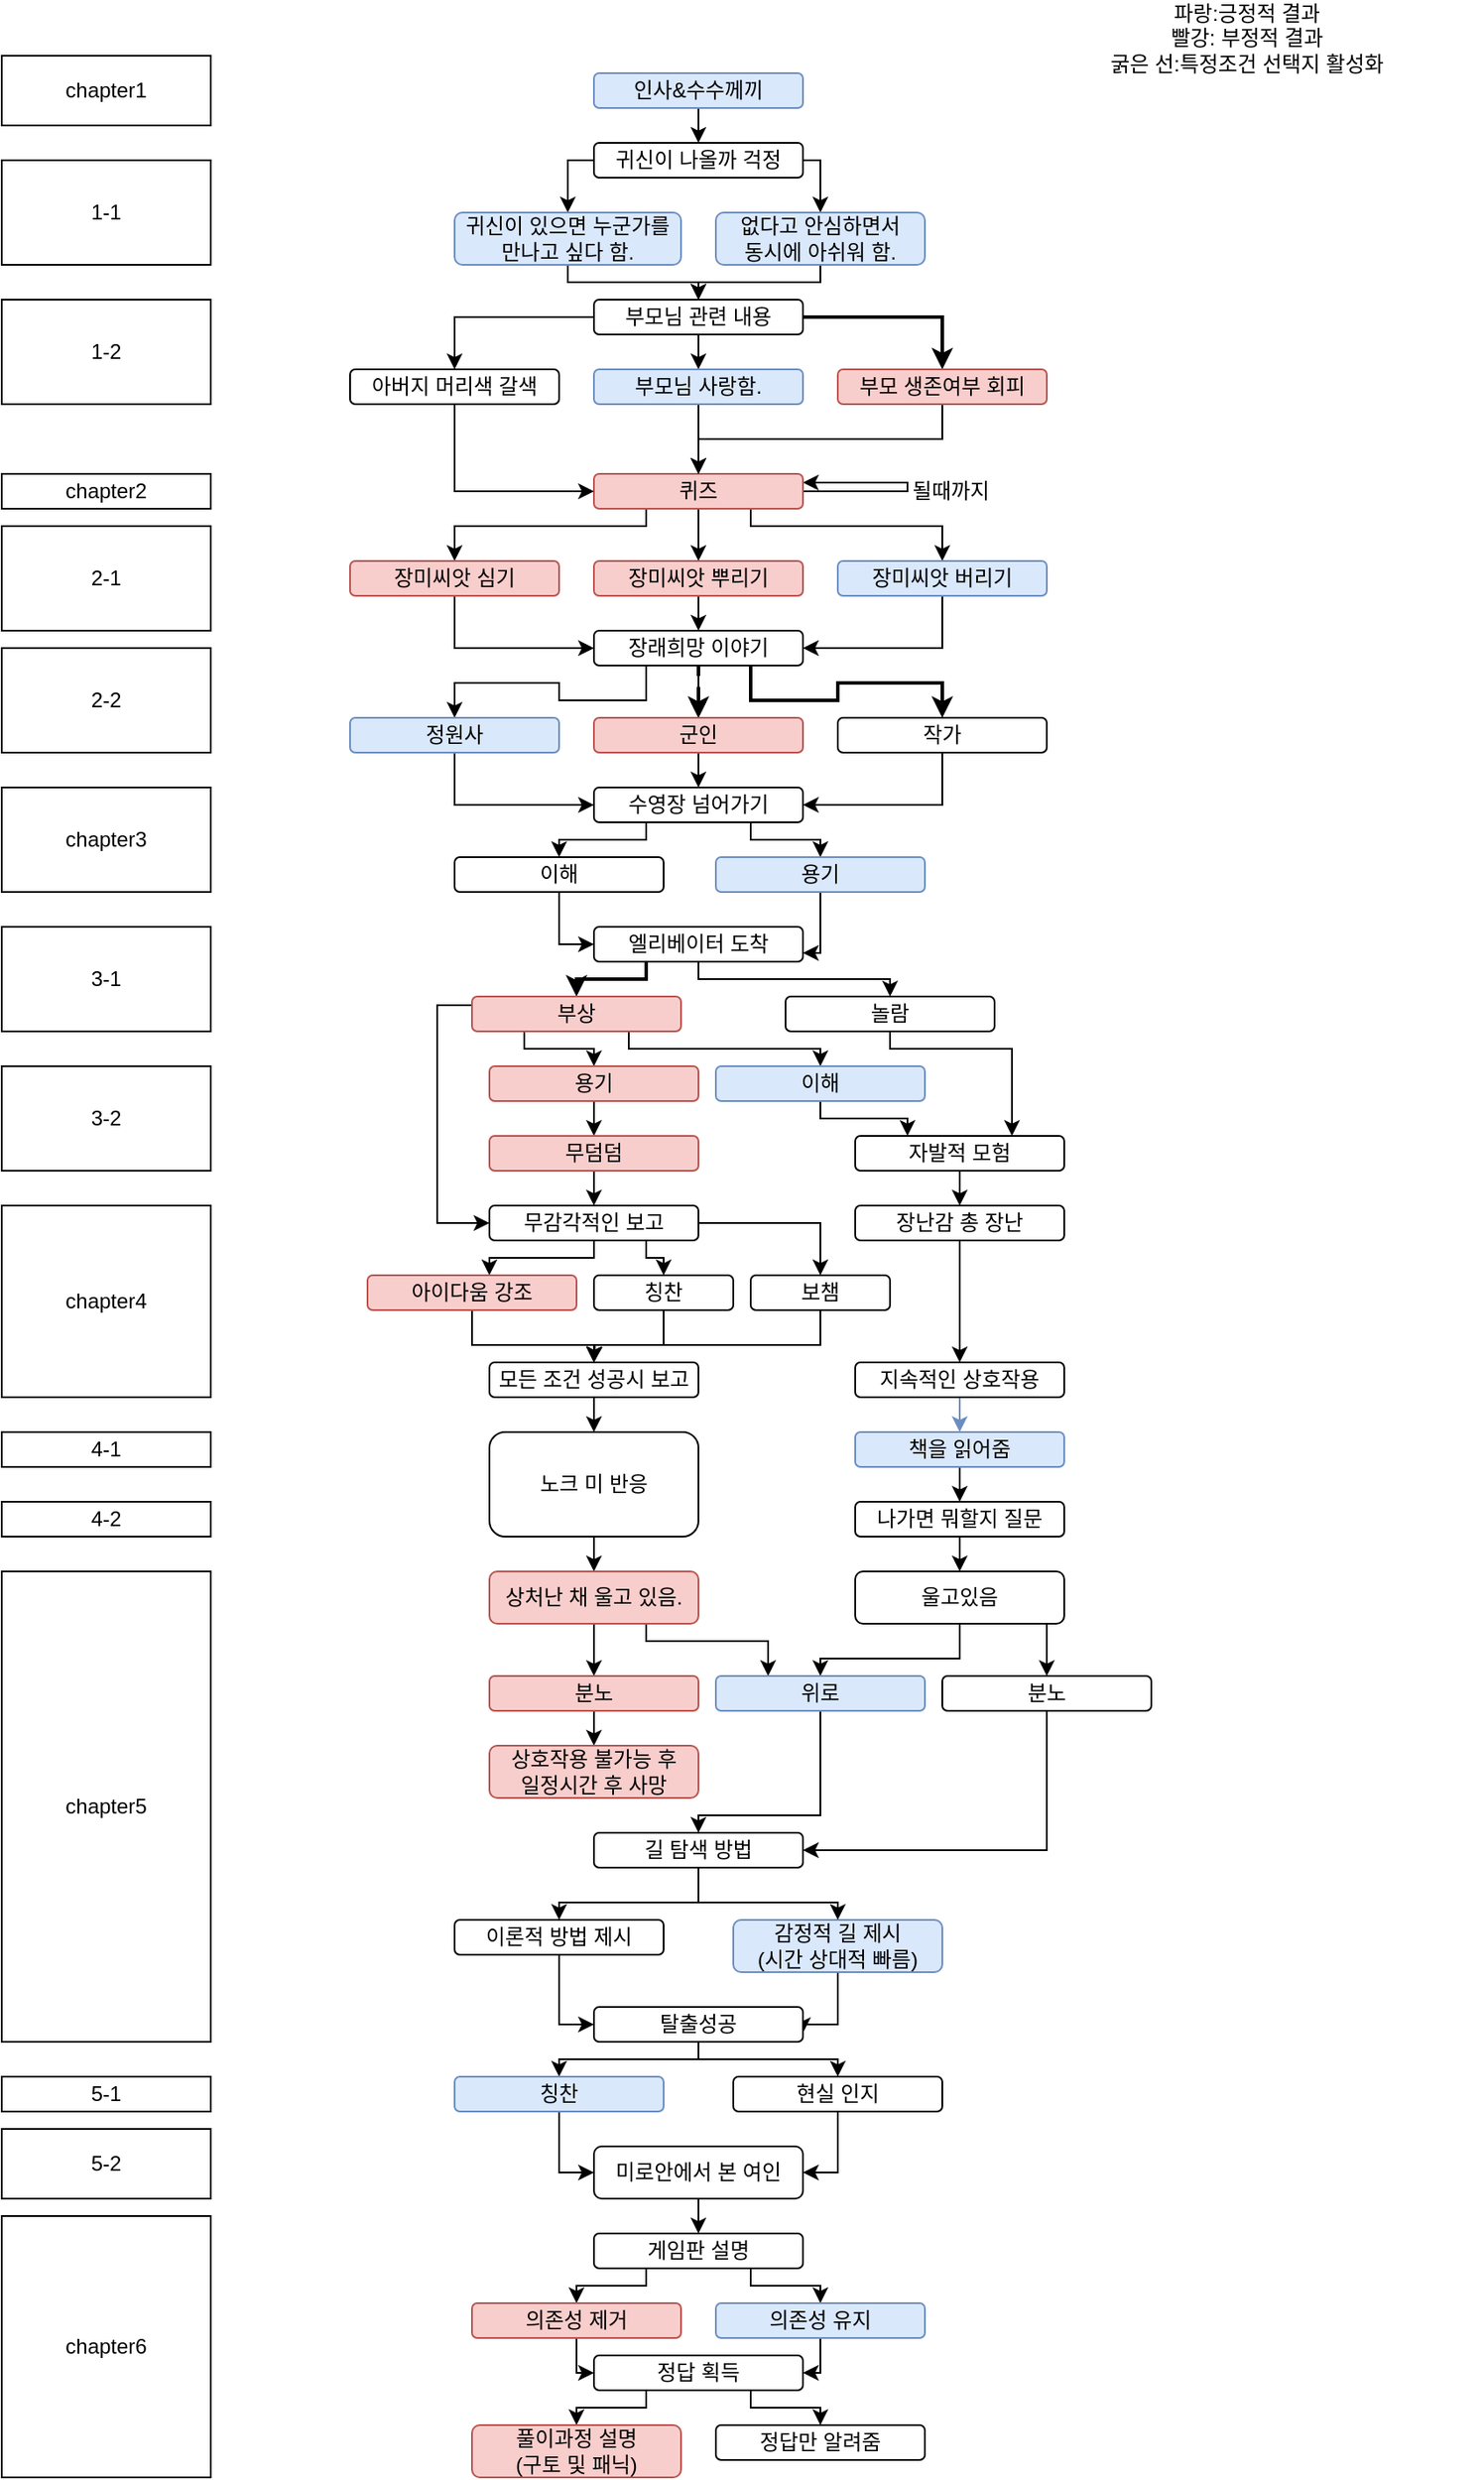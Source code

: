 <mxfile version="14.9.0" type="github">
  <diagram id="SqYD3vh8MbYlXdlC_32G" name="Page-1">
    <mxGraphModel dx="1540" dy="776" grid="1" gridSize="10" guides="1" tooltips="1" connect="1" arrows="1" fold="1" page="1" pageScale="1" pageWidth="850" pageHeight="1100" math="0" shadow="0">
      <root>
        <mxCell id="0" />
        <mxCell id="1" parent="0" />
        <mxCell id="OqzS29tU1OrCrxpP4sbA-1" value="chapter1" style="rounded=0;whiteSpace=wrap;html=1;" vertex="1" parent="1">
          <mxGeometry x="-150" y="90" width="120" height="40" as="geometry" />
        </mxCell>
        <mxCell id="OqzS29tU1OrCrxpP4sbA-23" style="edgeStyle=orthogonalEdgeStyle;rounded=0;orthogonalLoop=1;jettySize=auto;html=1;exitX=0.5;exitY=1;exitDx=0;exitDy=0;entryX=0.5;entryY=0;entryDx=0;entryDy=0;" edge="1" parent="1" source="OqzS29tU1OrCrxpP4sbA-3" target="OqzS29tU1OrCrxpP4sbA-22">
          <mxGeometry relative="1" as="geometry" />
        </mxCell>
        <mxCell id="OqzS29tU1OrCrxpP4sbA-3" value="인사&amp;amp;수수께끼" style="rounded=1;whiteSpace=wrap;html=1;fillColor=#dae8fc;strokeColor=#6c8ebf;" vertex="1" parent="1">
          <mxGeometry x="190" y="100" width="120" height="20" as="geometry" />
        </mxCell>
        <mxCell id="OqzS29tU1OrCrxpP4sbA-7" style="edgeStyle=orthogonalEdgeStyle;rounded=0;orthogonalLoop=1;jettySize=auto;html=1;exitX=1;exitY=0.75;exitDx=0;exitDy=0;entryX=1;entryY=0.25;entryDx=0;entryDy=0;" edge="1" parent="1" source="OqzS29tU1OrCrxpP4sbA-4" target="OqzS29tU1OrCrxpP4sbA-4">
          <mxGeometry relative="1" as="geometry">
            <mxPoint x="370" y="340" as="targetPoint" />
            <Array as="points">
              <mxPoint x="310" y="340" />
              <mxPoint x="370" y="340" />
              <mxPoint x="370" y="335" />
            </Array>
          </mxGeometry>
        </mxCell>
        <mxCell id="OqzS29tU1OrCrxpP4sbA-39" style="edgeStyle=orthogonalEdgeStyle;rounded=0;orthogonalLoop=1;jettySize=auto;html=1;exitX=0.5;exitY=1;exitDx=0;exitDy=0;entryX=0.5;entryY=0;entryDx=0;entryDy=0;" edge="1" parent="1" source="OqzS29tU1OrCrxpP4sbA-4" target="OqzS29tU1OrCrxpP4sbA-6">
          <mxGeometry relative="1" as="geometry" />
        </mxCell>
        <mxCell id="OqzS29tU1OrCrxpP4sbA-40" style="edgeStyle=orthogonalEdgeStyle;rounded=0;orthogonalLoop=1;jettySize=auto;html=1;exitX=0.25;exitY=1;exitDx=0;exitDy=0;entryX=0.5;entryY=0;entryDx=0;entryDy=0;" edge="1" parent="1" source="OqzS29tU1OrCrxpP4sbA-4" target="OqzS29tU1OrCrxpP4sbA-38">
          <mxGeometry relative="1" as="geometry">
            <Array as="points">
              <mxPoint x="220" y="360" />
              <mxPoint x="110" y="360" />
            </Array>
          </mxGeometry>
        </mxCell>
        <mxCell id="OqzS29tU1OrCrxpP4sbA-41" style="edgeStyle=orthogonalEdgeStyle;rounded=0;orthogonalLoop=1;jettySize=auto;html=1;exitX=0.75;exitY=1;exitDx=0;exitDy=0;" edge="1" parent="1" source="OqzS29tU1OrCrxpP4sbA-4" target="OqzS29tU1OrCrxpP4sbA-37">
          <mxGeometry relative="1" as="geometry">
            <Array as="points">
              <mxPoint x="280" y="360" />
              <mxPoint x="390" y="360" />
            </Array>
          </mxGeometry>
        </mxCell>
        <mxCell id="OqzS29tU1OrCrxpP4sbA-4" value="퀴즈" style="rounded=1;whiteSpace=wrap;html=1;fillColor=#f8cecc;strokeColor=#b85450;" vertex="1" parent="1">
          <mxGeometry x="190" y="330" width="120" height="20" as="geometry" />
        </mxCell>
        <mxCell id="OqzS29tU1OrCrxpP4sbA-44" style="edgeStyle=orthogonalEdgeStyle;rounded=0;orthogonalLoop=1;jettySize=auto;html=1;exitX=0.5;exitY=1;exitDx=0;exitDy=0;entryX=0.5;entryY=0;entryDx=0;entryDy=0;" edge="1" parent="1" source="OqzS29tU1OrCrxpP4sbA-6" target="OqzS29tU1OrCrxpP4sbA-42">
          <mxGeometry relative="1" as="geometry" />
        </mxCell>
        <mxCell id="OqzS29tU1OrCrxpP4sbA-6" value="장미씨앗 뿌리기" style="rounded=1;whiteSpace=wrap;html=1;fillColor=#f8cecc;strokeColor=#b85450;" vertex="1" parent="1">
          <mxGeometry x="190" y="380" width="120" height="20" as="geometry" />
        </mxCell>
        <mxCell id="OqzS29tU1OrCrxpP4sbA-8" value="될때까지" style="text;html=1;strokeColor=none;fillColor=none;align=center;verticalAlign=middle;whiteSpace=wrap;rounded=0;" vertex="1" parent="1">
          <mxGeometry x="365" y="330" width="60" height="20" as="geometry" />
        </mxCell>
        <mxCell id="OqzS29tU1OrCrxpP4sbA-12" style="edgeStyle=orthogonalEdgeStyle;rounded=0;orthogonalLoop=1;jettySize=auto;html=1;exitX=0.5;exitY=1;exitDx=0;exitDy=0;entryX=0.5;entryY=0;entryDx=0;entryDy=0;" edge="1" parent="1" source="OqzS29tU1OrCrxpP4sbA-10" target="OqzS29tU1OrCrxpP4sbA-11">
          <mxGeometry relative="1" as="geometry" />
        </mxCell>
        <mxCell id="OqzS29tU1OrCrxpP4sbA-14" style="edgeStyle=orthogonalEdgeStyle;rounded=0;orthogonalLoop=1;jettySize=auto;html=1;exitX=0;exitY=0.5;exitDx=0;exitDy=0;entryX=0.5;entryY=0;entryDx=0;entryDy=0;" edge="1" parent="1" source="OqzS29tU1OrCrxpP4sbA-10" target="OqzS29tU1OrCrxpP4sbA-13">
          <mxGeometry relative="1" as="geometry" />
        </mxCell>
        <mxCell id="OqzS29tU1OrCrxpP4sbA-16" style="edgeStyle=orthogonalEdgeStyle;rounded=0;orthogonalLoop=1;jettySize=auto;html=1;exitX=1;exitY=0.5;exitDx=0;exitDy=0;entryX=0.5;entryY=0;entryDx=0;entryDy=0;strokeWidth=2;" edge="1" parent="1" source="OqzS29tU1OrCrxpP4sbA-10" target="OqzS29tU1OrCrxpP4sbA-15">
          <mxGeometry relative="1" as="geometry" />
        </mxCell>
        <mxCell id="OqzS29tU1OrCrxpP4sbA-10" value="부모님 관련 내용" style="rounded=1;whiteSpace=wrap;html=1;" vertex="1" parent="1">
          <mxGeometry x="190" y="230" width="120" height="20" as="geometry" />
        </mxCell>
        <mxCell id="OqzS29tU1OrCrxpP4sbA-34" style="edgeStyle=orthogonalEdgeStyle;rounded=0;orthogonalLoop=1;jettySize=auto;html=1;exitX=0.5;exitY=1;exitDx=0;exitDy=0;entryX=0.5;entryY=0;entryDx=0;entryDy=0;" edge="1" parent="1" source="OqzS29tU1OrCrxpP4sbA-11" target="OqzS29tU1OrCrxpP4sbA-4">
          <mxGeometry relative="1" as="geometry" />
        </mxCell>
        <mxCell id="OqzS29tU1OrCrxpP4sbA-11" value="부모님 사랑함." style="rounded=1;whiteSpace=wrap;html=1;fillColor=#dae8fc;strokeColor=#6c8ebf;" vertex="1" parent="1">
          <mxGeometry x="190" y="270" width="120" height="20" as="geometry" />
        </mxCell>
        <mxCell id="OqzS29tU1OrCrxpP4sbA-35" style="edgeStyle=orthogonalEdgeStyle;rounded=0;orthogonalLoop=1;jettySize=auto;html=1;entryX=0;entryY=0.5;entryDx=0;entryDy=0;" edge="1" parent="1" source="OqzS29tU1OrCrxpP4sbA-13" target="OqzS29tU1OrCrxpP4sbA-4">
          <mxGeometry relative="1" as="geometry">
            <Array as="points">
              <mxPoint x="110" y="340" />
            </Array>
          </mxGeometry>
        </mxCell>
        <mxCell id="OqzS29tU1OrCrxpP4sbA-13" value="아버지 머리색 갈색" style="rounded=1;whiteSpace=wrap;html=1;" vertex="1" parent="1">
          <mxGeometry x="50" y="270" width="120" height="20" as="geometry" />
        </mxCell>
        <mxCell id="OqzS29tU1OrCrxpP4sbA-36" style="edgeStyle=orthogonalEdgeStyle;rounded=0;orthogonalLoop=1;jettySize=auto;html=1;exitX=0.5;exitY=1;exitDx=0;exitDy=0;entryX=0.5;entryY=0;entryDx=0;entryDy=0;" edge="1" parent="1" source="OqzS29tU1OrCrxpP4sbA-15" target="OqzS29tU1OrCrxpP4sbA-4">
          <mxGeometry relative="1" as="geometry" />
        </mxCell>
        <mxCell id="OqzS29tU1OrCrxpP4sbA-15" value="부모 생존여부 회피" style="rounded=1;whiteSpace=wrap;html=1;fillColor=#f8cecc;strokeColor=#b85450;" vertex="1" parent="1">
          <mxGeometry x="330" y="270" width="120" height="20" as="geometry" />
        </mxCell>
        <mxCell id="OqzS29tU1OrCrxpP4sbA-27" style="edgeStyle=orthogonalEdgeStyle;rounded=0;orthogonalLoop=1;jettySize=auto;html=1;exitX=0;exitY=0.5;exitDx=0;exitDy=0;entryX=0.5;entryY=0;entryDx=0;entryDy=0;" edge="1" parent="1" source="OqzS29tU1OrCrxpP4sbA-22" target="OqzS29tU1OrCrxpP4sbA-25">
          <mxGeometry relative="1" as="geometry" />
        </mxCell>
        <mxCell id="OqzS29tU1OrCrxpP4sbA-28" style="edgeStyle=orthogonalEdgeStyle;rounded=0;orthogonalLoop=1;jettySize=auto;html=1;exitX=1;exitY=0.5;exitDx=0;exitDy=0;entryX=0.5;entryY=0;entryDx=0;entryDy=0;" edge="1" parent="1" source="OqzS29tU1OrCrxpP4sbA-22" target="OqzS29tU1OrCrxpP4sbA-26">
          <mxGeometry relative="1" as="geometry" />
        </mxCell>
        <mxCell id="OqzS29tU1OrCrxpP4sbA-22" value="귀신이 나올까 걱정" style="rounded=1;whiteSpace=wrap;html=1;" vertex="1" parent="1">
          <mxGeometry x="190" y="140" width="120" height="20" as="geometry" />
        </mxCell>
        <mxCell id="OqzS29tU1OrCrxpP4sbA-29" style="edgeStyle=orthogonalEdgeStyle;rounded=0;orthogonalLoop=1;jettySize=auto;html=1;exitX=0.5;exitY=1;exitDx=0;exitDy=0;entryX=0.5;entryY=0;entryDx=0;entryDy=0;" edge="1" parent="1" source="OqzS29tU1OrCrxpP4sbA-25" target="OqzS29tU1OrCrxpP4sbA-10">
          <mxGeometry relative="1" as="geometry">
            <Array as="points">
              <mxPoint x="175" y="220" />
              <mxPoint x="250" y="220" />
            </Array>
          </mxGeometry>
        </mxCell>
        <mxCell id="OqzS29tU1OrCrxpP4sbA-25" value="귀신이 있으면 누군가를 만나고 싶다 함." style="rounded=1;whiteSpace=wrap;html=1;fillColor=#dae8fc;strokeColor=#6c8ebf;" vertex="1" parent="1">
          <mxGeometry x="110" y="180" width="130" height="30" as="geometry" />
        </mxCell>
        <mxCell id="OqzS29tU1OrCrxpP4sbA-30" style="edgeStyle=orthogonalEdgeStyle;rounded=0;orthogonalLoop=1;jettySize=auto;html=1;exitX=0.5;exitY=1;exitDx=0;exitDy=0;" edge="1" parent="1" source="OqzS29tU1OrCrxpP4sbA-26">
          <mxGeometry relative="1" as="geometry">
            <mxPoint x="250" y="230" as="targetPoint" />
            <Array as="points">
              <mxPoint x="320" y="220" />
              <mxPoint x="250" y="220" />
            </Array>
          </mxGeometry>
        </mxCell>
        <mxCell id="OqzS29tU1OrCrxpP4sbA-26" value="없다고 안심하면서&lt;br&gt;동시에 아쉬워 함." style="rounded=1;whiteSpace=wrap;html=1;fillColor=#dae8fc;strokeColor=#6c8ebf;" vertex="1" parent="1">
          <mxGeometry x="260" y="180" width="120" height="30" as="geometry" />
        </mxCell>
        <mxCell id="OqzS29tU1OrCrxpP4sbA-32" value="1-1" style="rounded=0;whiteSpace=wrap;html=1;" vertex="1" parent="1">
          <mxGeometry x="-150" y="150" width="120" height="60" as="geometry" />
        </mxCell>
        <mxCell id="OqzS29tU1OrCrxpP4sbA-33" value="1-2" style="rounded=0;whiteSpace=wrap;html=1;" vertex="1" parent="1">
          <mxGeometry x="-150" y="230" width="120" height="60" as="geometry" />
        </mxCell>
        <mxCell id="OqzS29tU1OrCrxpP4sbA-45" style="edgeStyle=orthogonalEdgeStyle;rounded=0;orthogonalLoop=1;jettySize=auto;html=1;exitX=0.5;exitY=1;exitDx=0;exitDy=0;entryX=1;entryY=0.5;entryDx=0;entryDy=0;" edge="1" parent="1" source="OqzS29tU1OrCrxpP4sbA-37" target="OqzS29tU1OrCrxpP4sbA-42">
          <mxGeometry relative="1" as="geometry" />
        </mxCell>
        <mxCell id="OqzS29tU1OrCrxpP4sbA-37" value="장미씨앗 버리기" style="rounded=1;whiteSpace=wrap;html=1;fillColor=#dae8fc;strokeColor=#6c8ebf;" vertex="1" parent="1">
          <mxGeometry x="330" y="380" width="120" height="20" as="geometry" />
        </mxCell>
        <mxCell id="OqzS29tU1OrCrxpP4sbA-43" style="edgeStyle=orthogonalEdgeStyle;rounded=0;orthogonalLoop=1;jettySize=auto;html=1;exitX=0.5;exitY=1;exitDx=0;exitDy=0;entryX=0;entryY=0.5;entryDx=0;entryDy=0;" edge="1" parent="1" source="OqzS29tU1OrCrxpP4sbA-38" target="OqzS29tU1OrCrxpP4sbA-42">
          <mxGeometry relative="1" as="geometry" />
        </mxCell>
        <mxCell id="OqzS29tU1OrCrxpP4sbA-38" value="장미씨앗 심기" style="rounded=1;whiteSpace=wrap;html=1;fillColor=#f8cecc;strokeColor=#b85450;" vertex="1" parent="1">
          <mxGeometry x="50" y="380" width="120" height="20" as="geometry" />
        </mxCell>
        <mxCell id="OqzS29tU1OrCrxpP4sbA-51" style="edgeStyle=orthogonalEdgeStyle;rounded=0;orthogonalLoop=1;jettySize=auto;html=1;exitX=0.25;exitY=1;exitDx=0;exitDy=0;entryX=0.5;entryY=0;entryDx=0;entryDy=0;" edge="1" parent="1" source="OqzS29tU1OrCrxpP4sbA-42" target="OqzS29tU1OrCrxpP4sbA-48">
          <mxGeometry relative="1" as="geometry" />
        </mxCell>
        <mxCell id="OqzS29tU1OrCrxpP4sbA-52" style="edgeStyle=orthogonalEdgeStyle;rounded=0;orthogonalLoop=1;jettySize=auto;html=1;exitX=0.5;exitY=1;exitDx=0;exitDy=0;entryX=0.5;entryY=0;entryDx=0;entryDy=0;" edge="1" parent="1" source="OqzS29tU1OrCrxpP4sbA-42" target="OqzS29tU1OrCrxpP4sbA-47">
          <mxGeometry relative="1" as="geometry" />
        </mxCell>
        <mxCell id="OqzS29tU1OrCrxpP4sbA-53" value="" style="edgeStyle=orthogonalEdgeStyle;rounded=1;orthogonalLoop=1;jettySize=auto;html=1;dashed=1;strokeWidth=2;" edge="1" parent="1" source="OqzS29tU1OrCrxpP4sbA-42" target="OqzS29tU1OrCrxpP4sbA-47">
          <mxGeometry relative="1" as="geometry" />
        </mxCell>
        <mxCell id="OqzS29tU1OrCrxpP4sbA-54" style="edgeStyle=orthogonalEdgeStyle;rounded=0;orthogonalLoop=1;jettySize=auto;html=1;exitX=0.75;exitY=1;exitDx=0;exitDy=0;entryX=0.5;entryY=0;entryDx=0;entryDy=0;strokeWidth=2;" edge="1" parent="1" source="OqzS29tU1OrCrxpP4sbA-42" target="OqzS29tU1OrCrxpP4sbA-49">
          <mxGeometry relative="1" as="geometry" />
        </mxCell>
        <mxCell id="OqzS29tU1OrCrxpP4sbA-42" value="장래희망 이야기" style="rounded=1;whiteSpace=wrap;html=1;" vertex="1" parent="1">
          <mxGeometry x="190" y="420" width="120" height="20" as="geometry" />
        </mxCell>
        <mxCell id="OqzS29tU1OrCrxpP4sbA-60" style="edgeStyle=orthogonalEdgeStyle;rounded=0;orthogonalLoop=1;jettySize=auto;html=1;exitX=0.5;exitY=1;exitDx=0;exitDy=0;entryX=0.5;entryY=0;entryDx=0;entryDy=0;strokeWidth=1;" edge="1" parent="1" source="OqzS29tU1OrCrxpP4sbA-47" target="OqzS29tU1OrCrxpP4sbA-58">
          <mxGeometry relative="1" as="geometry" />
        </mxCell>
        <mxCell id="OqzS29tU1OrCrxpP4sbA-47" value="군인" style="rounded=1;whiteSpace=wrap;html=1;fillColor=#f8cecc;strokeColor=#b85450;" vertex="1" parent="1">
          <mxGeometry x="190" y="470" width="120" height="20" as="geometry" />
        </mxCell>
        <mxCell id="OqzS29tU1OrCrxpP4sbA-61" style="edgeStyle=orthogonalEdgeStyle;rounded=0;orthogonalLoop=1;jettySize=auto;html=1;exitX=0.5;exitY=1;exitDx=0;exitDy=0;entryX=0;entryY=0.5;entryDx=0;entryDy=0;strokeWidth=1;" edge="1" parent="1" source="OqzS29tU1OrCrxpP4sbA-48" target="OqzS29tU1OrCrxpP4sbA-58">
          <mxGeometry relative="1" as="geometry" />
        </mxCell>
        <mxCell id="OqzS29tU1OrCrxpP4sbA-48" value="정원사" style="rounded=1;whiteSpace=wrap;html=1;fillColor=#dae8fc;strokeColor=#6c8ebf;" vertex="1" parent="1">
          <mxGeometry x="50" y="470" width="120" height="20" as="geometry" />
        </mxCell>
        <mxCell id="OqzS29tU1OrCrxpP4sbA-62" style="edgeStyle=orthogonalEdgeStyle;rounded=0;orthogonalLoop=1;jettySize=auto;html=1;exitX=0.5;exitY=1;exitDx=0;exitDy=0;entryX=1;entryY=0.5;entryDx=0;entryDy=0;strokeWidth=1;" edge="1" parent="1" source="OqzS29tU1OrCrxpP4sbA-49" target="OqzS29tU1OrCrxpP4sbA-58">
          <mxGeometry relative="1" as="geometry" />
        </mxCell>
        <mxCell id="OqzS29tU1OrCrxpP4sbA-49" value="작가" style="rounded=1;whiteSpace=wrap;html=1;" vertex="1" parent="1">
          <mxGeometry x="330" y="470" width="120" height="20" as="geometry" />
        </mxCell>
        <mxCell id="OqzS29tU1OrCrxpP4sbA-55" value="파랑:긍정적 결과&lt;br&gt;빨강: 부정적 결과&lt;br&gt;굵은 선:특정조건 선택지 활성화" style="text;html=1;strokeColor=none;fillColor=none;align=center;verticalAlign=middle;whiteSpace=wrap;rounded=0;" vertex="1" parent="1">
          <mxGeometry x="430" y="70" width="270" height="20" as="geometry" />
        </mxCell>
        <mxCell id="OqzS29tU1OrCrxpP4sbA-56" value="2-1" style="rounded=0;whiteSpace=wrap;html=1;" vertex="1" parent="1">
          <mxGeometry x="-150" y="360" width="120" height="60" as="geometry" />
        </mxCell>
        <mxCell id="OqzS29tU1OrCrxpP4sbA-57" value="2-2" style="rounded=0;whiteSpace=wrap;html=1;" vertex="1" parent="1">
          <mxGeometry x="-150" y="430" width="120" height="60" as="geometry" />
        </mxCell>
        <mxCell id="OqzS29tU1OrCrxpP4sbA-65" style="edgeStyle=orthogonalEdgeStyle;rounded=0;orthogonalLoop=1;jettySize=auto;html=1;exitX=0.25;exitY=1;exitDx=0;exitDy=0;entryX=0.5;entryY=0;entryDx=0;entryDy=0;strokeWidth=1;" edge="1" parent="1" source="OqzS29tU1OrCrxpP4sbA-58" target="OqzS29tU1OrCrxpP4sbA-63">
          <mxGeometry relative="1" as="geometry">
            <Array as="points">
              <mxPoint x="220" y="540" />
              <mxPoint x="170" y="540" />
            </Array>
          </mxGeometry>
        </mxCell>
        <mxCell id="OqzS29tU1OrCrxpP4sbA-66" style="edgeStyle=orthogonalEdgeStyle;rounded=0;orthogonalLoop=1;jettySize=auto;html=1;exitX=0.75;exitY=1;exitDx=0;exitDy=0;entryX=0.5;entryY=0;entryDx=0;entryDy=0;strokeWidth=1;" edge="1" parent="1" source="OqzS29tU1OrCrxpP4sbA-58" target="OqzS29tU1OrCrxpP4sbA-64">
          <mxGeometry relative="1" as="geometry">
            <Array as="points">
              <mxPoint x="280" y="540" />
              <mxPoint x="320" y="540" />
            </Array>
          </mxGeometry>
        </mxCell>
        <mxCell id="OqzS29tU1OrCrxpP4sbA-58" value="수영장 넘어가기" style="rounded=1;whiteSpace=wrap;html=1;" vertex="1" parent="1">
          <mxGeometry x="190" y="510" width="120" height="20" as="geometry" />
        </mxCell>
        <mxCell id="OqzS29tU1OrCrxpP4sbA-68" style="edgeStyle=orthogonalEdgeStyle;rounded=0;orthogonalLoop=1;jettySize=auto;html=1;exitX=0.5;exitY=1;exitDx=0;exitDy=0;entryX=0;entryY=0.5;entryDx=0;entryDy=0;strokeWidth=1;" edge="1" parent="1" source="OqzS29tU1OrCrxpP4sbA-63" target="OqzS29tU1OrCrxpP4sbA-67">
          <mxGeometry relative="1" as="geometry">
            <Array as="points">
              <mxPoint x="170" y="600" />
            </Array>
          </mxGeometry>
        </mxCell>
        <mxCell id="OqzS29tU1OrCrxpP4sbA-63" value="이해" style="rounded=1;whiteSpace=wrap;html=1;" vertex="1" parent="1">
          <mxGeometry x="110" y="550" width="120" height="20" as="geometry" />
        </mxCell>
        <mxCell id="OqzS29tU1OrCrxpP4sbA-70" style="edgeStyle=orthogonalEdgeStyle;rounded=0;orthogonalLoop=1;jettySize=auto;html=1;exitX=0.5;exitY=1;exitDx=0;exitDy=0;entryX=1;entryY=0.75;entryDx=0;entryDy=0;strokeWidth=1;" edge="1" parent="1" source="OqzS29tU1OrCrxpP4sbA-64" target="OqzS29tU1OrCrxpP4sbA-67">
          <mxGeometry relative="1" as="geometry">
            <Array as="points">
              <mxPoint x="320" y="605" />
            </Array>
          </mxGeometry>
        </mxCell>
        <mxCell id="OqzS29tU1OrCrxpP4sbA-64" value="용기" style="rounded=1;whiteSpace=wrap;html=1;fillColor=#dae8fc;strokeColor=#6c8ebf;" vertex="1" parent="1">
          <mxGeometry x="260" y="550" width="120" height="20" as="geometry" />
        </mxCell>
        <mxCell id="OqzS29tU1OrCrxpP4sbA-73" style="edgeStyle=orthogonalEdgeStyle;rounded=0;orthogonalLoop=1;jettySize=auto;html=1;exitX=0.25;exitY=1;exitDx=0;exitDy=0;entryX=0.5;entryY=0;entryDx=0;entryDy=0;strokeWidth=2;" edge="1" parent="1" source="OqzS29tU1OrCrxpP4sbA-67" target="OqzS29tU1OrCrxpP4sbA-72">
          <mxGeometry relative="1" as="geometry">
            <Array as="points">
              <mxPoint x="220" y="620" />
              <mxPoint x="180" y="620" />
            </Array>
          </mxGeometry>
        </mxCell>
        <mxCell id="OqzS29tU1OrCrxpP4sbA-75" style="edgeStyle=orthogonalEdgeStyle;rounded=0;orthogonalLoop=1;jettySize=auto;html=1;exitX=0.5;exitY=1;exitDx=0;exitDy=0;entryX=0.5;entryY=0;entryDx=0;entryDy=0;strokeWidth=1;" edge="1" parent="1" source="OqzS29tU1OrCrxpP4sbA-67" target="OqzS29tU1OrCrxpP4sbA-74">
          <mxGeometry relative="1" as="geometry">
            <Array as="points">
              <mxPoint x="250" y="620" />
              <mxPoint x="360" y="620" />
            </Array>
          </mxGeometry>
        </mxCell>
        <mxCell id="OqzS29tU1OrCrxpP4sbA-67" value="엘리베이터 도착" style="rounded=1;whiteSpace=wrap;html=1;" vertex="1" parent="1">
          <mxGeometry x="190" y="590" width="120" height="20" as="geometry" />
        </mxCell>
        <mxCell id="OqzS29tU1OrCrxpP4sbA-81" style="edgeStyle=orthogonalEdgeStyle;rounded=0;orthogonalLoop=1;jettySize=auto;html=1;exitX=0.25;exitY=1;exitDx=0;exitDy=0;entryX=0.5;entryY=0;entryDx=0;entryDy=0;strokeWidth=1;" edge="1" parent="1" source="OqzS29tU1OrCrxpP4sbA-72" target="OqzS29tU1OrCrxpP4sbA-78">
          <mxGeometry relative="1" as="geometry">
            <Array as="points">
              <mxPoint x="150" y="660" />
              <mxPoint x="190" y="660" />
            </Array>
          </mxGeometry>
        </mxCell>
        <mxCell id="OqzS29tU1OrCrxpP4sbA-82" style="edgeStyle=orthogonalEdgeStyle;rounded=0;orthogonalLoop=1;jettySize=auto;html=1;exitX=0.75;exitY=1;exitDx=0;exitDy=0;entryX=0.5;entryY=0;entryDx=0;entryDy=0;strokeWidth=1;" edge="1" parent="1" source="OqzS29tU1OrCrxpP4sbA-72" target="OqzS29tU1OrCrxpP4sbA-76">
          <mxGeometry relative="1" as="geometry">
            <Array as="points">
              <mxPoint x="210" y="660" />
              <mxPoint x="320" y="660" />
            </Array>
          </mxGeometry>
        </mxCell>
        <mxCell id="OqzS29tU1OrCrxpP4sbA-112" style="edgeStyle=orthogonalEdgeStyle;rounded=0;orthogonalLoop=1;jettySize=auto;html=1;exitX=0;exitY=0.25;exitDx=0;exitDy=0;entryX=0;entryY=0.5;entryDx=0;entryDy=0;strokeWidth=1;" edge="1" parent="1" source="OqzS29tU1OrCrxpP4sbA-72" target="OqzS29tU1OrCrxpP4sbA-90">
          <mxGeometry relative="1" as="geometry" />
        </mxCell>
        <mxCell id="OqzS29tU1OrCrxpP4sbA-72" value="부상" style="rounded=1;whiteSpace=wrap;html=1;fillColor=#f8cecc;strokeColor=#b85450;" vertex="1" parent="1">
          <mxGeometry x="120" y="630" width="120" height="20" as="geometry" />
        </mxCell>
        <mxCell id="OqzS29tU1OrCrxpP4sbA-84" style="edgeStyle=orthogonalEdgeStyle;rounded=0;orthogonalLoop=1;jettySize=auto;html=1;exitX=0.5;exitY=1;exitDx=0;exitDy=0;entryX=0.75;entryY=0;entryDx=0;entryDy=0;strokeWidth=1;" edge="1" parent="1" source="OqzS29tU1OrCrxpP4sbA-74" target="OqzS29tU1OrCrxpP4sbA-83">
          <mxGeometry relative="1" as="geometry">
            <Array as="points">
              <mxPoint x="360" y="660" />
              <mxPoint x="430" y="660" />
            </Array>
          </mxGeometry>
        </mxCell>
        <mxCell id="OqzS29tU1OrCrxpP4sbA-74" value="놀람" style="rounded=1;whiteSpace=wrap;html=1;" vertex="1" parent="1">
          <mxGeometry x="300" y="630" width="120" height="20" as="geometry" />
        </mxCell>
        <mxCell id="OqzS29tU1OrCrxpP4sbA-85" style="edgeStyle=orthogonalEdgeStyle;rounded=0;orthogonalLoop=1;jettySize=auto;html=1;exitX=0.5;exitY=1;exitDx=0;exitDy=0;entryX=0.25;entryY=0;entryDx=0;entryDy=0;strokeWidth=1;" edge="1" parent="1" source="OqzS29tU1OrCrxpP4sbA-76" target="OqzS29tU1OrCrxpP4sbA-83">
          <mxGeometry relative="1" as="geometry">
            <Array as="points">
              <mxPoint x="320" y="700" />
              <mxPoint x="370" y="700" />
            </Array>
          </mxGeometry>
        </mxCell>
        <mxCell id="OqzS29tU1OrCrxpP4sbA-76" value="이해" style="rounded=1;whiteSpace=wrap;html=1;fillColor=#dae8fc;strokeColor=#6c8ebf;" vertex="1" parent="1">
          <mxGeometry x="260" y="670" width="120" height="20" as="geometry" />
        </mxCell>
        <mxCell id="OqzS29tU1OrCrxpP4sbA-87" style="edgeStyle=orthogonalEdgeStyle;rounded=0;orthogonalLoop=1;jettySize=auto;html=1;exitX=0.5;exitY=1;exitDx=0;exitDy=0;entryX=0.5;entryY=0;entryDx=0;entryDy=0;strokeWidth=1;" edge="1" parent="1" source="OqzS29tU1OrCrxpP4sbA-78" target="OqzS29tU1OrCrxpP4sbA-86">
          <mxGeometry relative="1" as="geometry" />
        </mxCell>
        <mxCell id="OqzS29tU1OrCrxpP4sbA-78" value="용기" style="rounded=1;whiteSpace=wrap;html=1;fillColor=#f8cecc;strokeColor=#b85450;" vertex="1" parent="1">
          <mxGeometry x="130" y="670" width="120" height="20" as="geometry" />
        </mxCell>
        <mxCell id="OqzS29tU1OrCrxpP4sbA-89" style="edgeStyle=orthogonalEdgeStyle;rounded=0;orthogonalLoop=1;jettySize=auto;html=1;exitX=0.5;exitY=1;exitDx=0;exitDy=0;entryX=0.5;entryY=0;entryDx=0;entryDy=0;strokeWidth=1;" edge="1" parent="1" source="OqzS29tU1OrCrxpP4sbA-83" target="OqzS29tU1OrCrxpP4sbA-88">
          <mxGeometry relative="1" as="geometry" />
        </mxCell>
        <mxCell id="OqzS29tU1OrCrxpP4sbA-83" value="자발적 모험" style="rounded=1;whiteSpace=wrap;html=1;" vertex="1" parent="1">
          <mxGeometry x="340" y="710" width="120" height="20" as="geometry" />
        </mxCell>
        <mxCell id="OqzS29tU1OrCrxpP4sbA-91" style="edgeStyle=orthogonalEdgeStyle;rounded=0;orthogonalLoop=1;jettySize=auto;html=1;exitX=0.5;exitY=1;exitDx=0;exitDy=0;entryX=0.5;entryY=0;entryDx=0;entryDy=0;strokeWidth=1;" edge="1" parent="1" source="OqzS29tU1OrCrxpP4sbA-86" target="OqzS29tU1OrCrxpP4sbA-90">
          <mxGeometry relative="1" as="geometry" />
        </mxCell>
        <mxCell id="OqzS29tU1OrCrxpP4sbA-86" value="무덤덤" style="rounded=1;whiteSpace=wrap;html=1;fillColor=#f8cecc;strokeColor=#b85450;" vertex="1" parent="1">
          <mxGeometry x="130" y="710" width="120" height="20" as="geometry" />
        </mxCell>
        <mxCell id="OqzS29tU1OrCrxpP4sbA-97" style="edgeStyle=orthogonalEdgeStyle;rounded=0;orthogonalLoop=1;jettySize=auto;html=1;exitX=0.5;exitY=1;exitDx=0;exitDy=0;entryX=0.5;entryY=0;entryDx=0;entryDy=0;strokeWidth=1;" edge="1" parent="1" source="OqzS29tU1OrCrxpP4sbA-88" target="OqzS29tU1OrCrxpP4sbA-96">
          <mxGeometry relative="1" as="geometry" />
        </mxCell>
        <mxCell id="OqzS29tU1OrCrxpP4sbA-88" value="장난감 총 장난" style="rounded=1;whiteSpace=wrap;html=1;" vertex="1" parent="1">
          <mxGeometry x="340" y="750" width="120" height="20" as="geometry" />
        </mxCell>
        <mxCell id="OqzS29tU1OrCrxpP4sbA-93" style="edgeStyle=orthogonalEdgeStyle;rounded=0;orthogonalLoop=1;jettySize=auto;html=1;exitX=0.5;exitY=1;exitDx=0;exitDy=0;entryX=0.583;entryY=0;entryDx=0;entryDy=0;entryPerimeter=0;strokeWidth=1;" edge="1" parent="1" source="OqzS29tU1OrCrxpP4sbA-90" target="OqzS29tU1OrCrxpP4sbA-92">
          <mxGeometry relative="1" as="geometry">
            <Array as="points">
              <mxPoint x="190" y="780" />
              <mxPoint x="130" y="780" />
            </Array>
          </mxGeometry>
        </mxCell>
        <mxCell id="OqzS29tU1OrCrxpP4sbA-95" style="edgeStyle=orthogonalEdgeStyle;rounded=0;orthogonalLoop=1;jettySize=auto;html=1;exitX=0.75;exitY=1;exitDx=0;exitDy=0;strokeWidth=1;" edge="1" parent="1" source="OqzS29tU1OrCrxpP4sbA-90" target="OqzS29tU1OrCrxpP4sbA-94">
          <mxGeometry relative="1" as="geometry">
            <Array as="points">
              <mxPoint x="220" y="780" />
              <mxPoint x="230" y="780" />
            </Array>
          </mxGeometry>
        </mxCell>
        <mxCell id="OqzS29tU1OrCrxpP4sbA-103" style="edgeStyle=orthogonalEdgeStyle;rounded=0;orthogonalLoop=1;jettySize=auto;html=1;exitX=1;exitY=0.5;exitDx=0;exitDy=0;entryX=0.5;entryY=0;entryDx=0;entryDy=0;strokeWidth=1;" edge="1" parent="1" source="OqzS29tU1OrCrxpP4sbA-90" target="OqzS29tU1OrCrxpP4sbA-102">
          <mxGeometry relative="1" as="geometry" />
        </mxCell>
        <mxCell id="OqzS29tU1OrCrxpP4sbA-90" value="무감각적인 보고" style="rounded=1;whiteSpace=wrap;html=1;" vertex="1" parent="1">
          <mxGeometry x="130" y="750" width="120" height="20" as="geometry" />
        </mxCell>
        <mxCell id="OqzS29tU1OrCrxpP4sbA-99" style="edgeStyle=orthogonalEdgeStyle;rounded=0;orthogonalLoop=1;jettySize=auto;html=1;exitX=0.5;exitY=1;exitDx=0;exitDy=0;entryX=0.5;entryY=0;entryDx=0;entryDy=0;strokeWidth=1;" edge="1" parent="1" source="OqzS29tU1OrCrxpP4sbA-92" target="OqzS29tU1OrCrxpP4sbA-98">
          <mxGeometry relative="1" as="geometry" />
        </mxCell>
        <mxCell id="OqzS29tU1OrCrxpP4sbA-92" value="아이다움 강조" style="rounded=1;whiteSpace=wrap;html=1;fillColor=#f8cecc;strokeColor=#b85450;" vertex="1" parent="1">
          <mxGeometry x="60" y="790" width="120" height="20" as="geometry" />
        </mxCell>
        <mxCell id="OqzS29tU1OrCrxpP4sbA-100" style="edgeStyle=orthogonalEdgeStyle;rounded=0;orthogonalLoop=1;jettySize=auto;html=1;exitX=0.5;exitY=1;exitDx=0;exitDy=0;strokeWidth=1;" edge="1" parent="1" source="OqzS29tU1OrCrxpP4sbA-94">
          <mxGeometry relative="1" as="geometry">
            <mxPoint x="190" y="840" as="targetPoint" />
          </mxGeometry>
        </mxCell>
        <mxCell id="OqzS29tU1OrCrxpP4sbA-94" value="칭찬" style="rounded=1;whiteSpace=wrap;html=1;" vertex="1" parent="1">
          <mxGeometry x="190" y="790" width="80" height="20" as="geometry" />
        </mxCell>
        <mxCell id="OqzS29tU1OrCrxpP4sbA-113" style="edgeStyle=orthogonalEdgeStyle;rounded=0;orthogonalLoop=1;jettySize=auto;html=1;exitX=0.5;exitY=1;exitDx=0;exitDy=0;entryX=0.5;entryY=0;entryDx=0;entryDy=0;strokeWidth=1;fillColor=#dae8fc;strokeColor=#6c8ebf;" edge="1" parent="1" source="OqzS29tU1OrCrxpP4sbA-96" target="OqzS29tU1OrCrxpP4sbA-111">
          <mxGeometry relative="1" as="geometry" />
        </mxCell>
        <mxCell id="OqzS29tU1OrCrxpP4sbA-96" value="지속적인 상호작용" style="rounded=1;whiteSpace=wrap;html=1;" vertex="1" parent="1">
          <mxGeometry x="340" y="840" width="120" height="20" as="geometry" />
        </mxCell>
        <mxCell id="OqzS29tU1OrCrxpP4sbA-110" style="edgeStyle=orthogonalEdgeStyle;rounded=0;orthogonalLoop=1;jettySize=auto;html=1;exitX=0.5;exitY=1;exitDx=0;exitDy=0;entryX=0.5;entryY=0;entryDx=0;entryDy=0;strokeWidth=1;" edge="1" parent="1" source="OqzS29tU1OrCrxpP4sbA-98" target="OqzS29tU1OrCrxpP4sbA-109">
          <mxGeometry relative="1" as="geometry" />
        </mxCell>
        <mxCell id="OqzS29tU1OrCrxpP4sbA-98" value="모든 조건 성공시 보고" style="rounded=1;whiteSpace=wrap;html=1;" vertex="1" parent="1">
          <mxGeometry x="130" y="840" width="120" height="20" as="geometry" />
        </mxCell>
        <mxCell id="OqzS29tU1OrCrxpP4sbA-104" style="edgeStyle=orthogonalEdgeStyle;rounded=0;orthogonalLoop=1;jettySize=auto;html=1;exitX=0.5;exitY=1;exitDx=0;exitDy=0;entryX=0.5;entryY=0;entryDx=0;entryDy=0;strokeWidth=1;" edge="1" parent="1" source="OqzS29tU1OrCrxpP4sbA-102" target="OqzS29tU1OrCrxpP4sbA-98">
          <mxGeometry relative="1" as="geometry">
            <Array as="points">
              <mxPoint x="320" y="830" />
              <mxPoint x="190" y="830" />
            </Array>
          </mxGeometry>
        </mxCell>
        <mxCell id="OqzS29tU1OrCrxpP4sbA-102" value="보챔" style="rounded=1;whiteSpace=wrap;html=1;" vertex="1" parent="1">
          <mxGeometry x="280" y="790" width="80" height="20" as="geometry" />
        </mxCell>
        <mxCell id="OqzS29tU1OrCrxpP4sbA-105" value="3-1" style="rounded=0;whiteSpace=wrap;html=1;" vertex="1" parent="1">
          <mxGeometry x="-150" y="590" width="120" height="60" as="geometry" />
        </mxCell>
        <mxCell id="OqzS29tU1OrCrxpP4sbA-107" value="3-2" style="rounded=0;whiteSpace=wrap;html=1;" vertex="1" parent="1">
          <mxGeometry x="-150" y="670" width="120" height="60" as="geometry" />
        </mxCell>
        <mxCell id="OqzS29tU1OrCrxpP4sbA-121" style="edgeStyle=orthogonalEdgeStyle;rounded=0;orthogonalLoop=1;jettySize=auto;html=1;exitX=0.5;exitY=1;exitDx=0;exitDy=0;entryX=0.5;entryY=0;entryDx=0;entryDy=0;strokeWidth=1;" edge="1" parent="1" source="OqzS29tU1OrCrxpP4sbA-109" target="OqzS29tU1OrCrxpP4sbA-120">
          <mxGeometry relative="1" as="geometry" />
        </mxCell>
        <mxCell id="OqzS29tU1OrCrxpP4sbA-109" value="노크 미 반응" style="rounded=1;whiteSpace=wrap;html=1;" vertex="1" parent="1">
          <mxGeometry x="130" y="880" width="120" height="60" as="geometry" />
        </mxCell>
        <mxCell id="OqzS29tU1OrCrxpP4sbA-117" style="edgeStyle=orthogonalEdgeStyle;rounded=0;orthogonalLoop=1;jettySize=auto;html=1;exitX=0.5;exitY=1;exitDx=0;exitDy=0;entryX=0.5;entryY=0;entryDx=0;entryDy=0;strokeWidth=1;" edge="1" parent="1" source="OqzS29tU1OrCrxpP4sbA-111" target="OqzS29tU1OrCrxpP4sbA-116">
          <mxGeometry relative="1" as="geometry" />
        </mxCell>
        <mxCell id="OqzS29tU1OrCrxpP4sbA-111" value="책을 읽어줌" style="rounded=1;whiteSpace=wrap;html=1;fillColor=#dae8fc;strokeColor=#6c8ebf;" vertex="1" parent="1">
          <mxGeometry x="340" y="880" width="120" height="20" as="geometry" />
        </mxCell>
        <mxCell id="OqzS29tU1OrCrxpP4sbA-115" value="4-1" style="rounded=0;whiteSpace=wrap;html=1;" vertex="1" parent="1">
          <mxGeometry x="-150" y="880" width="120" height="20" as="geometry" />
        </mxCell>
        <mxCell id="OqzS29tU1OrCrxpP4sbA-133" style="edgeStyle=orthogonalEdgeStyle;rounded=0;orthogonalLoop=1;jettySize=auto;html=1;exitX=0.5;exitY=1;exitDx=0;exitDy=0;entryX=0.5;entryY=0;entryDx=0;entryDy=0;strokeWidth=1;" edge="1" parent="1" source="OqzS29tU1OrCrxpP4sbA-116" target="OqzS29tU1OrCrxpP4sbA-122">
          <mxGeometry relative="1" as="geometry" />
        </mxCell>
        <mxCell id="OqzS29tU1OrCrxpP4sbA-116" value="나가면 뭐할지 질문" style="rounded=1;whiteSpace=wrap;html=1;" vertex="1" parent="1">
          <mxGeometry x="340" y="920" width="120" height="20" as="geometry" />
        </mxCell>
        <mxCell id="OqzS29tU1OrCrxpP4sbA-118" value="4-2" style="rounded=0;whiteSpace=wrap;html=1;" vertex="1" parent="1">
          <mxGeometry x="-150" y="920" width="120" height="20" as="geometry" />
        </mxCell>
        <mxCell id="OqzS29tU1OrCrxpP4sbA-128" style="edgeStyle=orthogonalEdgeStyle;rounded=0;orthogonalLoop=1;jettySize=auto;html=1;exitX=0.75;exitY=1;exitDx=0;exitDy=0;entryX=0.25;entryY=0;entryDx=0;entryDy=0;strokeWidth=1;" edge="1" parent="1" source="OqzS29tU1OrCrxpP4sbA-120" target="OqzS29tU1OrCrxpP4sbA-123">
          <mxGeometry relative="1" as="geometry">
            <Array as="points">
              <mxPoint x="220" y="1000" />
              <mxPoint x="290" y="1000" />
            </Array>
          </mxGeometry>
        </mxCell>
        <mxCell id="OqzS29tU1OrCrxpP4sbA-129" style="edgeStyle=orthogonalEdgeStyle;rounded=0;orthogonalLoop=1;jettySize=auto;html=1;exitX=0.5;exitY=1;exitDx=0;exitDy=0;entryX=0.5;entryY=0;entryDx=0;entryDy=0;strokeWidth=1;" edge="1" parent="1" source="OqzS29tU1OrCrxpP4sbA-120" target="OqzS29tU1OrCrxpP4sbA-127">
          <mxGeometry relative="1" as="geometry" />
        </mxCell>
        <mxCell id="OqzS29tU1OrCrxpP4sbA-120" value="상처난 채 울고 있음." style="rounded=1;whiteSpace=wrap;html=1;fillColor=#f8cecc;strokeColor=#b85450;" vertex="1" parent="1">
          <mxGeometry x="130" y="960" width="120" height="30" as="geometry" />
        </mxCell>
        <mxCell id="OqzS29tU1OrCrxpP4sbA-125" style="edgeStyle=orthogonalEdgeStyle;rounded=0;orthogonalLoop=1;jettySize=auto;html=1;exitX=0.5;exitY=1;exitDx=0;exitDy=0;entryX=0.5;entryY=0;entryDx=0;entryDy=0;strokeWidth=1;" edge="1" parent="1" source="OqzS29tU1OrCrxpP4sbA-122" target="OqzS29tU1OrCrxpP4sbA-123">
          <mxGeometry relative="1" as="geometry" />
        </mxCell>
        <mxCell id="OqzS29tU1OrCrxpP4sbA-134" style="edgeStyle=orthogonalEdgeStyle;rounded=0;orthogonalLoop=1;jettySize=auto;html=1;exitX=0.75;exitY=1;exitDx=0;exitDy=0;entryX=0.5;entryY=0;entryDx=0;entryDy=0;strokeWidth=1;" edge="1" parent="1" source="OqzS29tU1OrCrxpP4sbA-122" target="OqzS29tU1OrCrxpP4sbA-132">
          <mxGeometry relative="1" as="geometry" />
        </mxCell>
        <mxCell id="OqzS29tU1OrCrxpP4sbA-122" value="울고있음" style="rounded=1;whiteSpace=wrap;html=1;" vertex="1" parent="1">
          <mxGeometry x="340" y="960" width="120" height="30" as="geometry" />
        </mxCell>
        <mxCell id="OqzS29tU1OrCrxpP4sbA-139" style="edgeStyle=orthogonalEdgeStyle;rounded=0;orthogonalLoop=1;jettySize=auto;html=1;exitX=0.5;exitY=1;exitDx=0;exitDy=0;entryX=0.5;entryY=0;entryDx=0;entryDy=0;strokeWidth=1;" edge="1" parent="1" source="OqzS29tU1OrCrxpP4sbA-123" target="OqzS29tU1OrCrxpP4sbA-138">
          <mxGeometry relative="1" as="geometry">
            <Array as="points">
              <mxPoint x="320" y="1100" />
              <mxPoint x="250" y="1100" />
            </Array>
          </mxGeometry>
        </mxCell>
        <mxCell id="OqzS29tU1OrCrxpP4sbA-123" value="위로" style="rounded=1;whiteSpace=wrap;html=1;fillColor=#dae8fc;strokeColor=#6c8ebf;" vertex="1" parent="1">
          <mxGeometry x="260" y="1020" width="120" height="20" as="geometry" />
        </mxCell>
        <mxCell id="OqzS29tU1OrCrxpP4sbA-131" style="edgeStyle=orthogonalEdgeStyle;rounded=0;orthogonalLoop=1;jettySize=auto;html=1;exitX=0.5;exitY=1;exitDx=0;exitDy=0;entryX=0.5;entryY=0;entryDx=0;entryDy=0;strokeWidth=1;" edge="1" parent="1" source="OqzS29tU1OrCrxpP4sbA-127" target="OqzS29tU1OrCrxpP4sbA-130">
          <mxGeometry relative="1" as="geometry" />
        </mxCell>
        <mxCell id="OqzS29tU1OrCrxpP4sbA-127" value="분노" style="rounded=1;whiteSpace=wrap;html=1;fillColor=#f8cecc;strokeColor=#b85450;" vertex="1" parent="1">
          <mxGeometry x="130" y="1020" width="120" height="20" as="geometry" />
        </mxCell>
        <mxCell id="OqzS29tU1OrCrxpP4sbA-130" value="상호작용 불가능 후&lt;br&gt;일정시간 후 사망" style="rounded=1;whiteSpace=wrap;html=1;fillColor=#f8cecc;strokeColor=#b85450;" vertex="1" parent="1">
          <mxGeometry x="130" y="1060" width="120" height="30" as="geometry" />
        </mxCell>
        <mxCell id="OqzS29tU1OrCrxpP4sbA-140" style="edgeStyle=orthogonalEdgeStyle;rounded=0;orthogonalLoop=1;jettySize=auto;html=1;exitX=0.5;exitY=1;exitDx=0;exitDy=0;entryX=1;entryY=0.5;entryDx=0;entryDy=0;strokeWidth=1;" edge="1" parent="1" source="OqzS29tU1OrCrxpP4sbA-132" target="OqzS29tU1OrCrxpP4sbA-138">
          <mxGeometry relative="1" as="geometry" />
        </mxCell>
        <mxCell id="OqzS29tU1OrCrxpP4sbA-132" value="분노" style="rounded=1;whiteSpace=wrap;html=1;" vertex="1" parent="1">
          <mxGeometry x="390" y="1020" width="120" height="20" as="geometry" />
        </mxCell>
        <mxCell id="OqzS29tU1OrCrxpP4sbA-149" style="edgeStyle=orthogonalEdgeStyle;rounded=0;orthogonalLoop=1;jettySize=auto;html=1;exitX=0.5;exitY=1;exitDx=0;exitDy=0;entryX=0;entryY=0.5;entryDx=0;entryDy=0;strokeWidth=1;" edge="1" parent="1" source="OqzS29tU1OrCrxpP4sbA-135" target="OqzS29tU1OrCrxpP4sbA-148">
          <mxGeometry relative="1" as="geometry" />
        </mxCell>
        <mxCell id="OqzS29tU1OrCrxpP4sbA-135" value="이론적 방법 제시" style="rounded=1;whiteSpace=wrap;html=1;" vertex="1" parent="1">
          <mxGeometry x="110" y="1160" width="120" height="20" as="geometry" />
        </mxCell>
        <mxCell id="OqzS29tU1OrCrxpP4sbA-150" style="edgeStyle=orthogonalEdgeStyle;rounded=0;orthogonalLoop=1;jettySize=auto;html=1;exitX=0.5;exitY=1;exitDx=0;exitDy=0;entryX=1;entryY=0.75;entryDx=0;entryDy=0;strokeWidth=1;" edge="1" parent="1" source="OqzS29tU1OrCrxpP4sbA-136" target="OqzS29tU1OrCrxpP4sbA-148">
          <mxGeometry relative="1" as="geometry">
            <Array as="points">
              <mxPoint x="330" y="1220" />
              <mxPoint x="310" y="1220" />
            </Array>
          </mxGeometry>
        </mxCell>
        <mxCell id="OqzS29tU1OrCrxpP4sbA-136" value="감정적 길 제시&lt;br&gt;(시간 상대적 빠름)" style="rounded=1;whiteSpace=wrap;html=1;fillColor=#dae8fc;strokeColor=#6c8ebf;" vertex="1" parent="1">
          <mxGeometry x="270" y="1160" width="120" height="30" as="geometry" />
        </mxCell>
        <mxCell id="OqzS29tU1OrCrxpP4sbA-141" style="edgeStyle=orthogonalEdgeStyle;rounded=0;orthogonalLoop=1;jettySize=auto;html=1;exitX=0.5;exitY=1;exitDx=0;exitDy=0;entryX=0.5;entryY=0;entryDx=0;entryDy=0;strokeWidth=1;" edge="1" parent="1" source="OqzS29tU1OrCrxpP4sbA-138" target="OqzS29tU1OrCrxpP4sbA-135">
          <mxGeometry relative="1" as="geometry" />
        </mxCell>
        <mxCell id="OqzS29tU1OrCrxpP4sbA-142" style="edgeStyle=orthogonalEdgeStyle;rounded=0;orthogonalLoop=1;jettySize=auto;html=1;exitX=0.5;exitY=1;exitDx=0;exitDy=0;entryX=0.5;entryY=0;entryDx=0;entryDy=0;strokeWidth=1;" edge="1" parent="1" source="OqzS29tU1OrCrxpP4sbA-138" target="OqzS29tU1OrCrxpP4sbA-136">
          <mxGeometry relative="1" as="geometry" />
        </mxCell>
        <mxCell id="OqzS29tU1OrCrxpP4sbA-138" value="길 탐색 방법" style="rounded=1;whiteSpace=wrap;html=1;" vertex="1" parent="1">
          <mxGeometry x="190" y="1110" width="120" height="20" as="geometry" />
        </mxCell>
        <mxCell id="OqzS29tU1OrCrxpP4sbA-144" value="chapter5" style="rounded=0;whiteSpace=wrap;html=1;" vertex="1" parent="1">
          <mxGeometry x="-150" y="960" width="120" height="270" as="geometry" />
        </mxCell>
        <mxCell id="OqzS29tU1OrCrxpP4sbA-145" value="chapter2" style="rounded=0;whiteSpace=wrap;html=1;" vertex="1" parent="1">
          <mxGeometry x="-150" y="330" width="120" height="20" as="geometry" />
        </mxCell>
        <mxCell id="OqzS29tU1OrCrxpP4sbA-146" value="chapter3" style="rounded=0;whiteSpace=wrap;html=1;" vertex="1" parent="1">
          <mxGeometry x="-150" y="510" width="120" height="60" as="geometry" />
        </mxCell>
        <mxCell id="OqzS29tU1OrCrxpP4sbA-147" value="chapter4" style="rounded=0;whiteSpace=wrap;html=1;" vertex="1" parent="1">
          <mxGeometry x="-150" y="750" width="120" height="110" as="geometry" />
        </mxCell>
        <mxCell id="OqzS29tU1OrCrxpP4sbA-153" style="edgeStyle=orthogonalEdgeStyle;rounded=0;orthogonalLoop=1;jettySize=auto;html=1;exitX=0.5;exitY=1;exitDx=0;exitDy=0;entryX=0.5;entryY=0;entryDx=0;entryDy=0;strokeWidth=1;" edge="1" parent="1" source="OqzS29tU1OrCrxpP4sbA-148" target="OqzS29tU1OrCrxpP4sbA-151">
          <mxGeometry relative="1" as="geometry">
            <Array as="points">
              <mxPoint x="250" y="1240" />
              <mxPoint x="170" y="1240" />
            </Array>
          </mxGeometry>
        </mxCell>
        <mxCell id="OqzS29tU1OrCrxpP4sbA-154" style="edgeStyle=orthogonalEdgeStyle;rounded=0;orthogonalLoop=1;jettySize=auto;html=1;exitX=0.5;exitY=1;exitDx=0;exitDy=0;entryX=0.5;entryY=0;entryDx=0;entryDy=0;strokeWidth=1;" edge="1" parent="1" source="OqzS29tU1OrCrxpP4sbA-148" target="OqzS29tU1OrCrxpP4sbA-152">
          <mxGeometry relative="1" as="geometry">
            <Array as="points">
              <mxPoint x="250" y="1240" />
              <mxPoint x="330" y="1240" />
            </Array>
          </mxGeometry>
        </mxCell>
        <mxCell id="OqzS29tU1OrCrxpP4sbA-148" value="탈출성공" style="rounded=1;whiteSpace=wrap;html=1;" vertex="1" parent="1">
          <mxGeometry x="190" y="1210" width="120" height="20" as="geometry" />
        </mxCell>
        <mxCell id="OqzS29tU1OrCrxpP4sbA-158" style="edgeStyle=orthogonalEdgeStyle;rounded=0;orthogonalLoop=1;jettySize=auto;html=1;exitX=0.5;exitY=1;exitDx=0;exitDy=0;entryX=0;entryY=0.5;entryDx=0;entryDy=0;strokeWidth=1;" edge="1" parent="1" source="OqzS29tU1OrCrxpP4sbA-151" target="OqzS29tU1OrCrxpP4sbA-157">
          <mxGeometry relative="1" as="geometry" />
        </mxCell>
        <mxCell id="OqzS29tU1OrCrxpP4sbA-151" value="칭찬" style="rounded=1;whiteSpace=wrap;html=1;fillColor=#dae8fc;strokeColor=#6c8ebf;" vertex="1" parent="1">
          <mxGeometry x="110" y="1250" width="120" height="20" as="geometry" />
        </mxCell>
        <mxCell id="OqzS29tU1OrCrxpP4sbA-159" style="edgeStyle=orthogonalEdgeStyle;rounded=0;orthogonalLoop=1;jettySize=auto;html=1;exitX=0.5;exitY=1;exitDx=0;exitDy=0;entryX=1;entryY=0.5;entryDx=0;entryDy=0;strokeWidth=1;" edge="1" parent="1" source="OqzS29tU1OrCrxpP4sbA-152" target="OqzS29tU1OrCrxpP4sbA-157">
          <mxGeometry relative="1" as="geometry" />
        </mxCell>
        <mxCell id="OqzS29tU1OrCrxpP4sbA-152" value="현실 인지" style="rounded=1;whiteSpace=wrap;html=1;" vertex="1" parent="1">
          <mxGeometry x="270" y="1250" width="120" height="20" as="geometry" />
        </mxCell>
        <mxCell id="OqzS29tU1OrCrxpP4sbA-155" value="5-1" style="rounded=0;whiteSpace=wrap;html=1;" vertex="1" parent="1">
          <mxGeometry x="-150" y="1250" width="120" height="20" as="geometry" />
        </mxCell>
        <mxCell id="OqzS29tU1OrCrxpP4sbA-156" value="5-2" style="rounded=0;whiteSpace=wrap;html=1;" vertex="1" parent="1">
          <mxGeometry x="-150" y="1280" width="120" height="40" as="geometry" />
        </mxCell>
        <mxCell id="OqzS29tU1OrCrxpP4sbA-161" style="edgeStyle=orthogonalEdgeStyle;rounded=0;orthogonalLoop=1;jettySize=auto;html=1;exitX=0.5;exitY=1;exitDx=0;exitDy=0;entryX=0.5;entryY=0;entryDx=0;entryDy=0;strokeWidth=1;" edge="1" parent="1" source="OqzS29tU1OrCrxpP4sbA-157" target="OqzS29tU1OrCrxpP4sbA-160">
          <mxGeometry relative="1" as="geometry" />
        </mxCell>
        <mxCell id="OqzS29tU1OrCrxpP4sbA-157" value="미로안에서 본 여인" style="rounded=1;whiteSpace=wrap;html=1;" vertex="1" parent="1">
          <mxGeometry x="190" y="1290" width="120" height="30" as="geometry" />
        </mxCell>
        <mxCell id="OqzS29tU1OrCrxpP4sbA-164" style="edgeStyle=orthogonalEdgeStyle;rounded=0;orthogonalLoop=1;jettySize=auto;html=1;exitX=0.25;exitY=1;exitDx=0;exitDy=0;entryX=0.5;entryY=0;entryDx=0;entryDy=0;strokeWidth=1;" edge="1" parent="1" source="OqzS29tU1OrCrxpP4sbA-160" target="OqzS29tU1OrCrxpP4sbA-162">
          <mxGeometry relative="1" as="geometry">
            <Array as="points">
              <mxPoint x="220" y="1370" />
              <mxPoint x="180" y="1370" />
            </Array>
          </mxGeometry>
        </mxCell>
        <mxCell id="OqzS29tU1OrCrxpP4sbA-165" style="edgeStyle=orthogonalEdgeStyle;rounded=0;orthogonalLoop=1;jettySize=auto;html=1;exitX=0.75;exitY=1;exitDx=0;exitDy=0;entryX=0.5;entryY=0;entryDx=0;entryDy=0;strokeWidth=1;" edge="1" parent="1" source="OqzS29tU1OrCrxpP4sbA-160" target="OqzS29tU1OrCrxpP4sbA-163">
          <mxGeometry relative="1" as="geometry">
            <Array as="points">
              <mxPoint x="280" y="1370" />
              <mxPoint x="320" y="1370" />
            </Array>
          </mxGeometry>
        </mxCell>
        <mxCell id="OqzS29tU1OrCrxpP4sbA-160" value="게임판 설명" style="rounded=1;whiteSpace=wrap;html=1;" vertex="1" parent="1">
          <mxGeometry x="190" y="1340" width="120" height="20" as="geometry" />
        </mxCell>
        <mxCell id="OqzS29tU1OrCrxpP4sbA-167" style="edgeStyle=orthogonalEdgeStyle;rounded=0;orthogonalLoop=1;jettySize=auto;html=1;exitX=0.5;exitY=1;exitDx=0;exitDy=0;entryX=0;entryY=0.5;entryDx=0;entryDy=0;strokeWidth=1;" edge="1" parent="1" source="OqzS29tU1OrCrxpP4sbA-162" target="OqzS29tU1OrCrxpP4sbA-166">
          <mxGeometry relative="1" as="geometry">
            <Array as="points">
              <mxPoint x="180" y="1420" />
            </Array>
          </mxGeometry>
        </mxCell>
        <mxCell id="OqzS29tU1OrCrxpP4sbA-162" value="의존성 제거" style="rounded=1;whiteSpace=wrap;html=1;fillColor=#f8cecc;strokeColor=#b85450;" vertex="1" parent="1">
          <mxGeometry x="120" y="1380" width="120" height="20" as="geometry" />
        </mxCell>
        <mxCell id="OqzS29tU1OrCrxpP4sbA-168" style="edgeStyle=orthogonalEdgeStyle;rounded=0;orthogonalLoop=1;jettySize=auto;html=1;exitX=0.5;exitY=1;exitDx=0;exitDy=0;entryX=1;entryY=0.5;entryDx=0;entryDy=0;strokeWidth=1;" edge="1" parent="1" source="OqzS29tU1OrCrxpP4sbA-163" target="OqzS29tU1OrCrxpP4sbA-166">
          <mxGeometry relative="1" as="geometry">
            <Array as="points">
              <mxPoint x="320" y="1420" />
            </Array>
          </mxGeometry>
        </mxCell>
        <mxCell id="OqzS29tU1OrCrxpP4sbA-163" value="의존성 유지" style="rounded=1;whiteSpace=wrap;html=1;fillColor=#dae8fc;strokeColor=#6c8ebf;" vertex="1" parent="1">
          <mxGeometry x="260" y="1380" width="120" height="20" as="geometry" />
        </mxCell>
        <mxCell id="OqzS29tU1OrCrxpP4sbA-171" style="edgeStyle=orthogonalEdgeStyle;rounded=0;orthogonalLoop=1;jettySize=auto;html=1;exitX=0.25;exitY=1;exitDx=0;exitDy=0;entryX=0.5;entryY=0;entryDx=0;entryDy=0;strokeWidth=1;" edge="1" parent="1" source="OqzS29tU1OrCrxpP4sbA-166" target="OqzS29tU1OrCrxpP4sbA-169">
          <mxGeometry relative="1" as="geometry">
            <Array as="points">
              <mxPoint x="220" y="1440" />
              <mxPoint x="180" y="1440" />
            </Array>
          </mxGeometry>
        </mxCell>
        <mxCell id="OqzS29tU1OrCrxpP4sbA-172" style="edgeStyle=orthogonalEdgeStyle;rounded=0;orthogonalLoop=1;jettySize=auto;html=1;exitX=0.75;exitY=1;exitDx=0;exitDy=0;entryX=0.5;entryY=0;entryDx=0;entryDy=0;strokeWidth=1;" edge="1" parent="1" source="OqzS29tU1OrCrxpP4sbA-166" target="OqzS29tU1OrCrxpP4sbA-170">
          <mxGeometry relative="1" as="geometry">
            <Array as="points">
              <mxPoint x="280" y="1440" />
              <mxPoint x="320" y="1440" />
            </Array>
          </mxGeometry>
        </mxCell>
        <mxCell id="OqzS29tU1OrCrxpP4sbA-166" value="정답 획득" style="rounded=1;whiteSpace=wrap;html=1;" vertex="1" parent="1">
          <mxGeometry x="190" y="1410" width="120" height="20" as="geometry" />
        </mxCell>
        <mxCell id="OqzS29tU1OrCrxpP4sbA-169" value="풀이과정 설명&lt;br&gt;(구토 및 패닉)" style="rounded=1;whiteSpace=wrap;html=1;fillColor=#f8cecc;strokeColor=#b85450;" vertex="1" parent="1">
          <mxGeometry x="120" y="1450" width="120" height="30" as="geometry" />
        </mxCell>
        <mxCell id="OqzS29tU1OrCrxpP4sbA-170" value="정답만 알려줌" style="rounded=1;whiteSpace=wrap;html=1;" vertex="1" parent="1">
          <mxGeometry x="260" y="1450" width="120" height="20" as="geometry" />
        </mxCell>
        <mxCell id="OqzS29tU1OrCrxpP4sbA-173" value="chapter6" style="rounded=0;whiteSpace=wrap;html=1;" vertex="1" parent="1">
          <mxGeometry x="-150" y="1330" width="120" height="150" as="geometry" />
        </mxCell>
      </root>
    </mxGraphModel>
  </diagram>
</mxfile>

